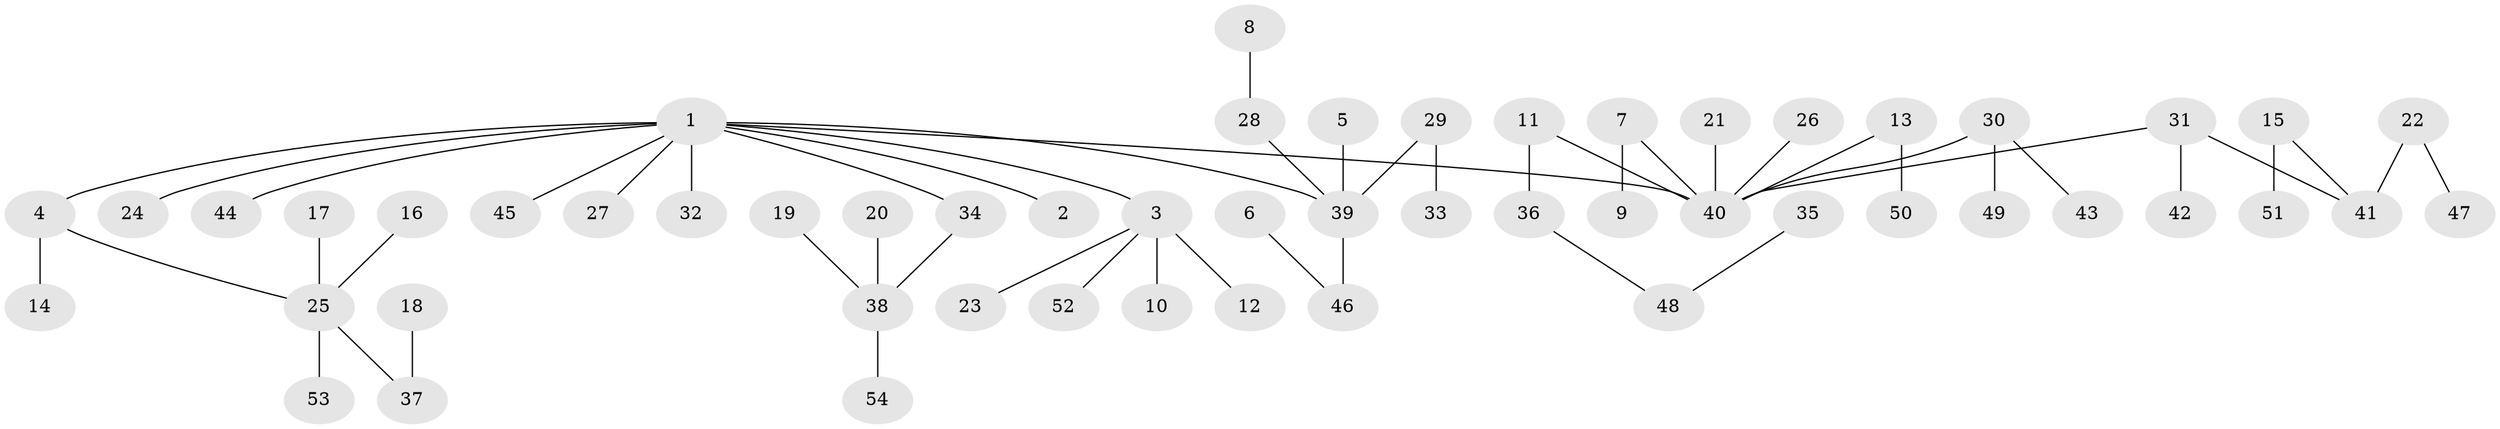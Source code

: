 // original degree distribution, {6: 0.027777777777777776, 5: 0.018518518518518517, 4: 0.08333333333333333, 2: 0.2962962962962963, 1: 0.46296296296296297, 3: 0.1111111111111111}
// Generated by graph-tools (version 1.1) at 2025/26/03/09/25 03:26:25]
// undirected, 54 vertices, 53 edges
graph export_dot {
graph [start="1"]
  node [color=gray90,style=filled];
  1;
  2;
  3;
  4;
  5;
  6;
  7;
  8;
  9;
  10;
  11;
  12;
  13;
  14;
  15;
  16;
  17;
  18;
  19;
  20;
  21;
  22;
  23;
  24;
  25;
  26;
  27;
  28;
  29;
  30;
  31;
  32;
  33;
  34;
  35;
  36;
  37;
  38;
  39;
  40;
  41;
  42;
  43;
  44;
  45;
  46;
  47;
  48;
  49;
  50;
  51;
  52;
  53;
  54;
  1 -- 2 [weight=1.0];
  1 -- 3 [weight=1.0];
  1 -- 4 [weight=1.0];
  1 -- 24 [weight=1.0];
  1 -- 27 [weight=1.0];
  1 -- 32 [weight=1.0];
  1 -- 34 [weight=1.0];
  1 -- 39 [weight=1.0];
  1 -- 40 [weight=1.0];
  1 -- 44 [weight=1.0];
  1 -- 45 [weight=1.0];
  3 -- 10 [weight=1.0];
  3 -- 12 [weight=1.0];
  3 -- 23 [weight=1.0];
  3 -- 52 [weight=1.0];
  4 -- 14 [weight=1.0];
  4 -- 25 [weight=1.0];
  5 -- 39 [weight=1.0];
  6 -- 46 [weight=1.0];
  7 -- 9 [weight=1.0];
  7 -- 40 [weight=1.0];
  8 -- 28 [weight=1.0];
  11 -- 36 [weight=1.0];
  11 -- 40 [weight=1.0];
  13 -- 40 [weight=1.0];
  13 -- 50 [weight=1.0];
  15 -- 41 [weight=1.0];
  15 -- 51 [weight=1.0];
  16 -- 25 [weight=1.0];
  17 -- 25 [weight=1.0];
  18 -- 37 [weight=1.0];
  19 -- 38 [weight=1.0];
  20 -- 38 [weight=1.0];
  21 -- 40 [weight=1.0];
  22 -- 41 [weight=1.0];
  22 -- 47 [weight=1.0];
  25 -- 37 [weight=1.0];
  25 -- 53 [weight=1.0];
  26 -- 40 [weight=1.0];
  28 -- 39 [weight=1.0];
  29 -- 33 [weight=1.0];
  29 -- 39 [weight=1.0];
  30 -- 40 [weight=1.0];
  30 -- 43 [weight=1.0];
  30 -- 49 [weight=1.0];
  31 -- 40 [weight=1.0];
  31 -- 41 [weight=1.0];
  31 -- 42 [weight=1.0];
  34 -- 38 [weight=1.0];
  35 -- 48 [weight=1.0];
  36 -- 48 [weight=1.0];
  38 -- 54 [weight=1.0];
  39 -- 46 [weight=1.0];
}
